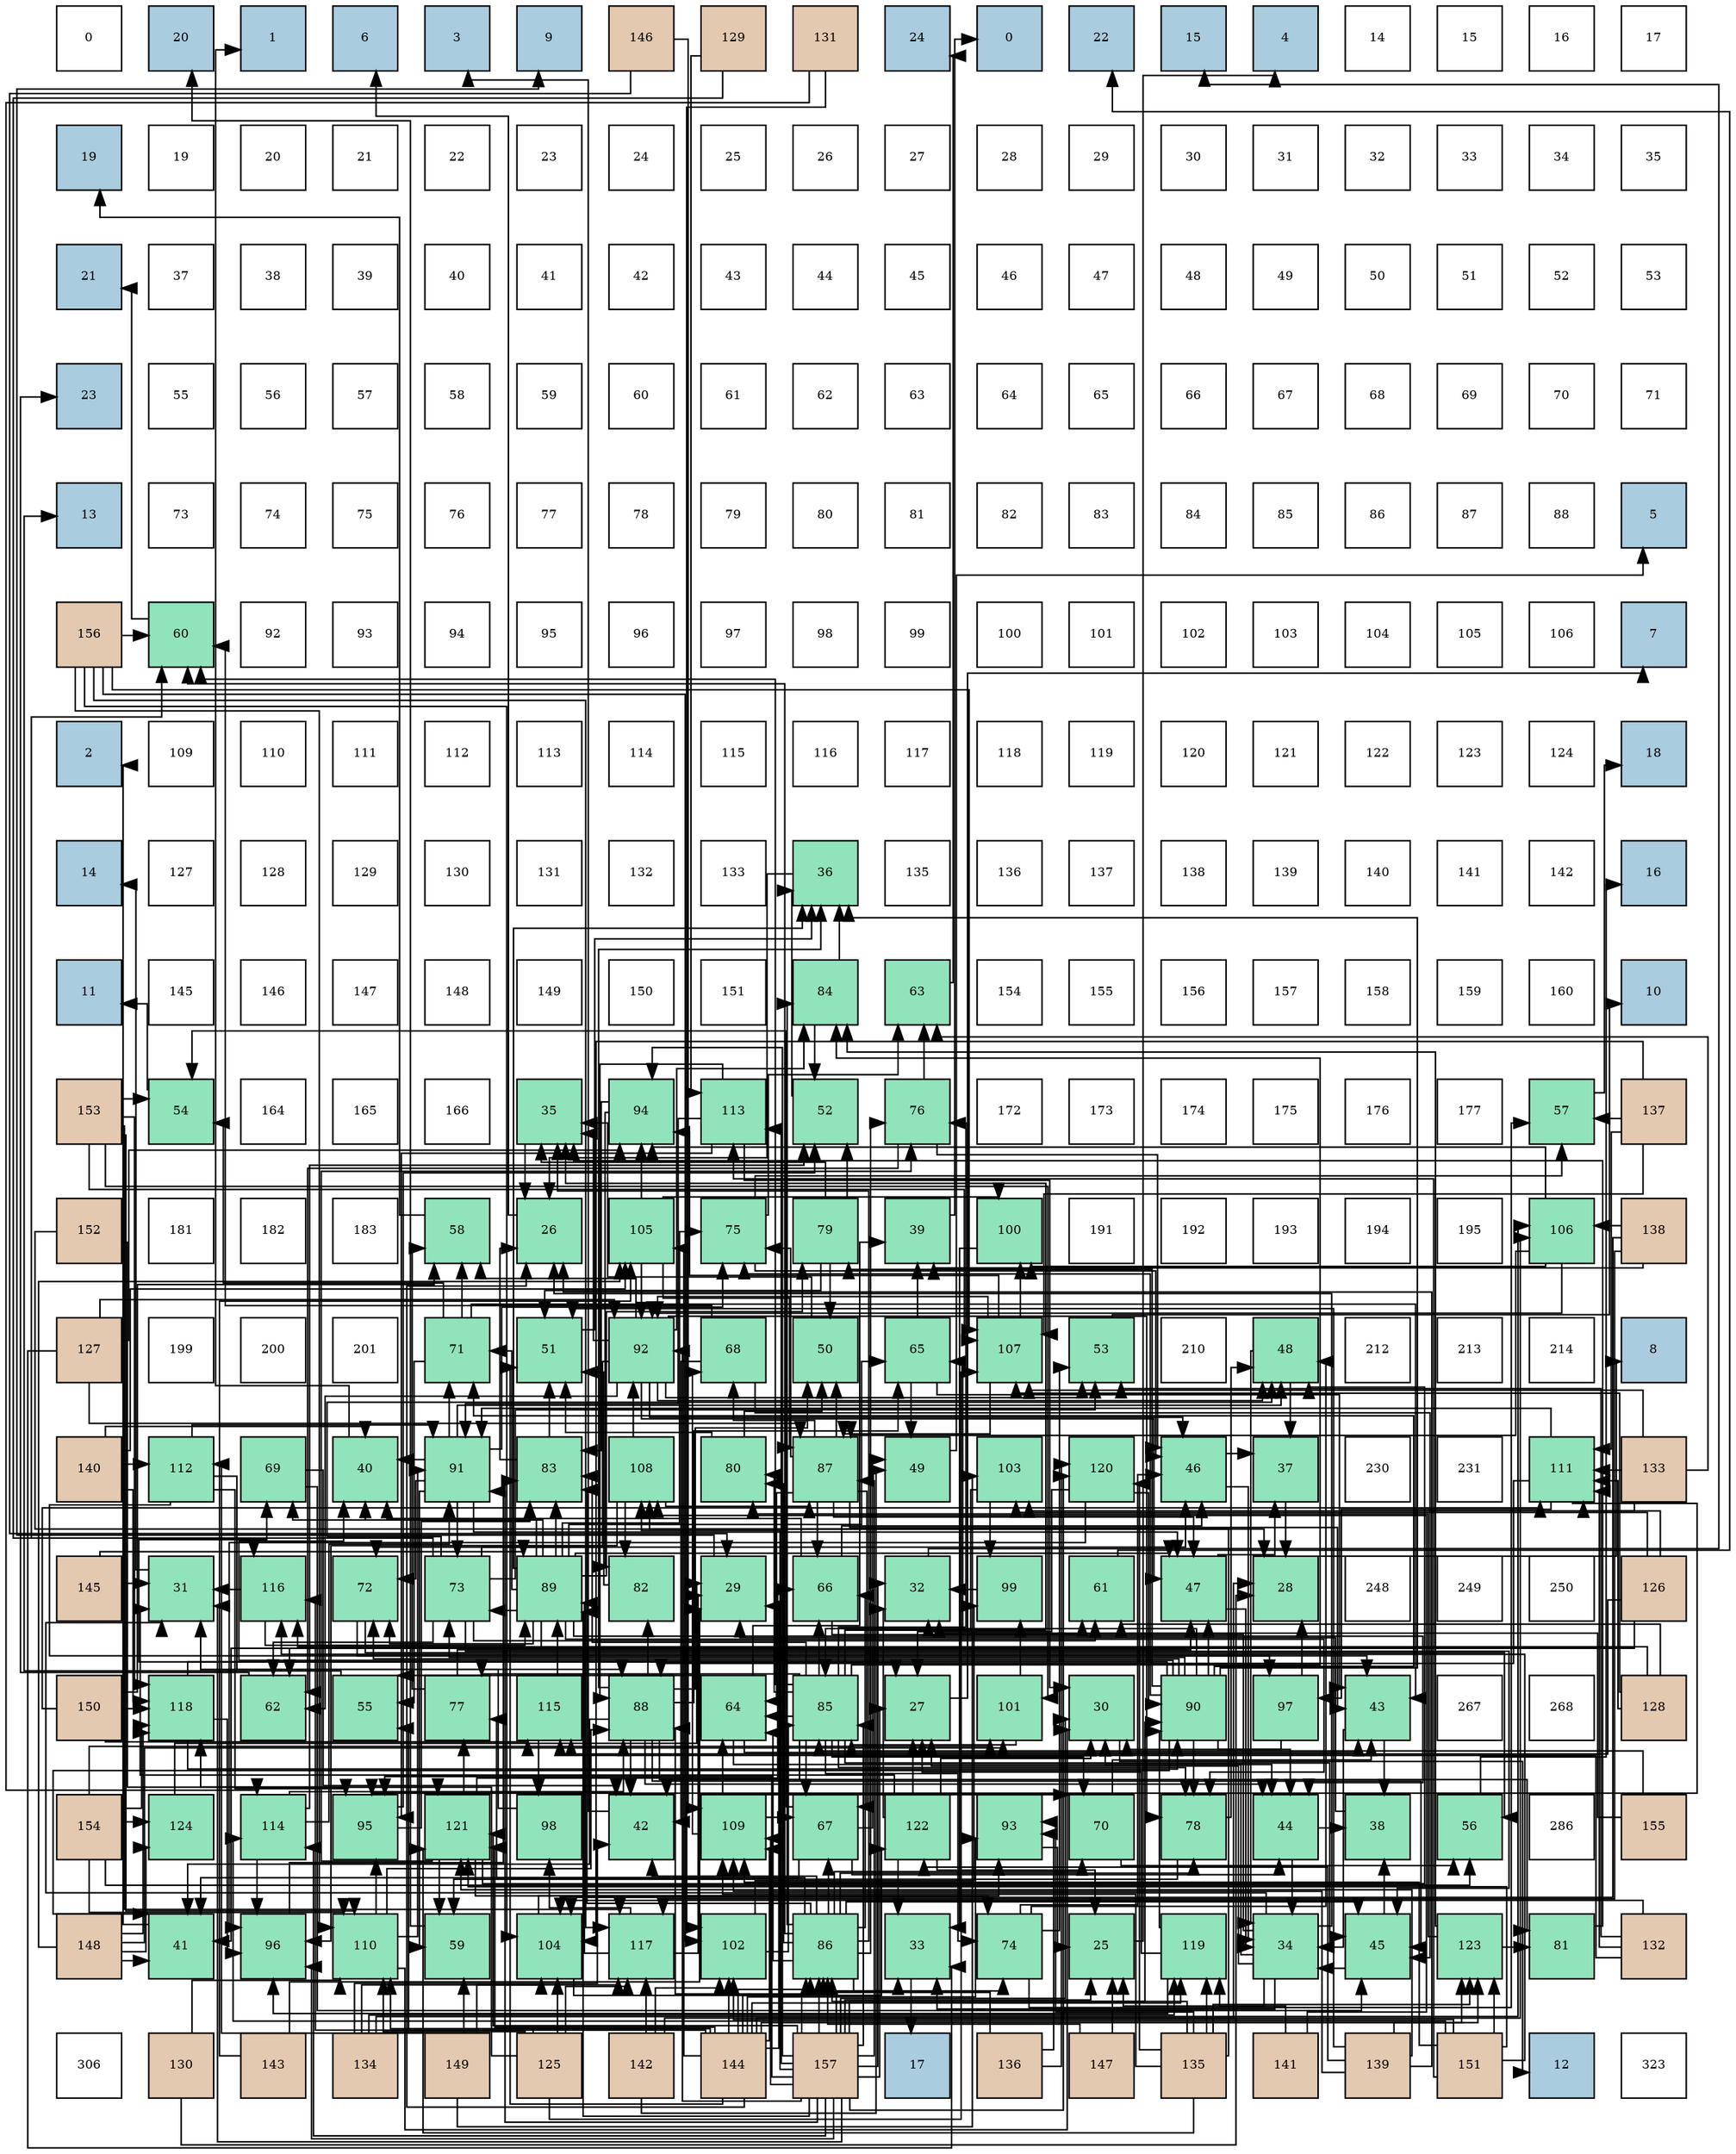 digraph layout{
 rankdir=TB;
 splines=ortho;
 node [style=filled shape=square fixedsize=true width=0.6];
0[label="0", fontsize=8, fillcolor="#ffffff"];
1[label="20", fontsize=8, fillcolor="#a9ccde"];
2[label="1", fontsize=8, fillcolor="#a9ccde"];
3[label="6", fontsize=8, fillcolor="#a9ccde"];
4[label="3", fontsize=8, fillcolor="#a9ccde"];
5[label="9", fontsize=8, fillcolor="#a9ccde"];
6[label="146", fontsize=8, fillcolor="#e3c9af"];
7[label="129", fontsize=8, fillcolor="#e3c9af"];
8[label="131", fontsize=8, fillcolor="#e3c9af"];
9[label="24", fontsize=8, fillcolor="#a9ccde"];
10[label="0", fontsize=8, fillcolor="#a9ccde"];
11[label="22", fontsize=8, fillcolor="#a9ccde"];
12[label="15", fontsize=8, fillcolor="#a9ccde"];
13[label="4", fontsize=8, fillcolor="#a9ccde"];
14[label="14", fontsize=8, fillcolor="#ffffff"];
15[label="15", fontsize=8, fillcolor="#ffffff"];
16[label="16", fontsize=8, fillcolor="#ffffff"];
17[label="17", fontsize=8, fillcolor="#ffffff"];
18[label="19", fontsize=8, fillcolor="#a9ccde"];
19[label="19", fontsize=8, fillcolor="#ffffff"];
20[label="20", fontsize=8, fillcolor="#ffffff"];
21[label="21", fontsize=8, fillcolor="#ffffff"];
22[label="22", fontsize=8, fillcolor="#ffffff"];
23[label="23", fontsize=8, fillcolor="#ffffff"];
24[label="24", fontsize=8, fillcolor="#ffffff"];
25[label="25", fontsize=8, fillcolor="#ffffff"];
26[label="26", fontsize=8, fillcolor="#ffffff"];
27[label="27", fontsize=8, fillcolor="#ffffff"];
28[label="28", fontsize=8, fillcolor="#ffffff"];
29[label="29", fontsize=8, fillcolor="#ffffff"];
30[label="30", fontsize=8, fillcolor="#ffffff"];
31[label="31", fontsize=8, fillcolor="#ffffff"];
32[label="32", fontsize=8, fillcolor="#ffffff"];
33[label="33", fontsize=8, fillcolor="#ffffff"];
34[label="34", fontsize=8, fillcolor="#ffffff"];
35[label="35", fontsize=8, fillcolor="#ffffff"];
36[label="21", fontsize=8, fillcolor="#a9ccde"];
37[label="37", fontsize=8, fillcolor="#ffffff"];
38[label="38", fontsize=8, fillcolor="#ffffff"];
39[label="39", fontsize=8, fillcolor="#ffffff"];
40[label="40", fontsize=8, fillcolor="#ffffff"];
41[label="41", fontsize=8, fillcolor="#ffffff"];
42[label="42", fontsize=8, fillcolor="#ffffff"];
43[label="43", fontsize=8, fillcolor="#ffffff"];
44[label="44", fontsize=8, fillcolor="#ffffff"];
45[label="45", fontsize=8, fillcolor="#ffffff"];
46[label="46", fontsize=8, fillcolor="#ffffff"];
47[label="47", fontsize=8, fillcolor="#ffffff"];
48[label="48", fontsize=8, fillcolor="#ffffff"];
49[label="49", fontsize=8, fillcolor="#ffffff"];
50[label="50", fontsize=8, fillcolor="#ffffff"];
51[label="51", fontsize=8, fillcolor="#ffffff"];
52[label="52", fontsize=8, fillcolor="#ffffff"];
53[label="53", fontsize=8, fillcolor="#ffffff"];
54[label="23", fontsize=8, fillcolor="#a9ccde"];
55[label="55", fontsize=8, fillcolor="#ffffff"];
56[label="56", fontsize=8, fillcolor="#ffffff"];
57[label="57", fontsize=8, fillcolor="#ffffff"];
58[label="58", fontsize=8, fillcolor="#ffffff"];
59[label="59", fontsize=8, fillcolor="#ffffff"];
60[label="60", fontsize=8, fillcolor="#ffffff"];
61[label="61", fontsize=8, fillcolor="#ffffff"];
62[label="62", fontsize=8, fillcolor="#ffffff"];
63[label="63", fontsize=8, fillcolor="#ffffff"];
64[label="64", fontsize=8, fillcolor="#ffffff"];
65[label="65", fontsize=8, fillcolor="#ffffff"];
66[label="66", fontsize=8, fillcolor="#ffffff"];
67[label="67", fontsize=8, fillcolor="#ffffff"];
68[label="68", fontsize=8, fillcolor="#ffffff"];
69[label="69", fontsize=8, fillcolor="#ffffff"];
70[label="70", fontsize=8, fillcolor="#ffffff"];
71[label="71", fontsize=8, fillcolor="#ffffff"];
72[label="13", fontsize=8, fillcolor="#a9ccde"];
73[label="73", fontsize=8, fillcolor="#ffffff"];
74[label="74", fontsize=8, fillcolor="#ffffff"];
75[label="75", fontsize=8, fillcolor="#ffffff"];
76[label="76", fontsize=8, fillcolor="#ffffff"];
77[label="77", fontsize=8, fillcolor="#ffffff"];
78[label="78", fontsize=8, fillcolor="#ffffff"];
79[label="79", fontsize=8, fillcolor="#ffffff"];
80[label="80", fontsize=8, fillcolor="#ffffff"];
81[label="81", fontsize=8, fillcolor="#ffffff"];
82[label="82", fontsize=8, fillcolor="#ffffff"];
83[label="83", fontsize=8, fillcolor="#ffffff"];
84[label="84", fontsize=8, fillcolor="#ffffff"];
85[label="85", fontsize=8, fillcolor="#ffffff"];
86[label="86", fontsize=8, fillcolor="#ffffff"];
87[label="87", fontsize=8, fillcolor="#ffffff"];
88[label="88", fontsize=8, fillcolor="#ffffff"];
89[label="5", fontsize=8, fillcolor="#a9ccde"];
90[label="156", fontsize=8, fillcolor="#e3c9af"];
91[label="60", fontsize=8, fillcolor="#91e3bb"];
92[label="92", fontsize=8, fillcolor="#ffffff"];
93[label="93", fontsize=8, fillcolor="#ffffff"];
94[label="94", fontsize=8, fillcolor="#ffffff"];
95[label="95", fontsize=8, fillcolor="#ffffff"];
96[label="96", fontsize=8, fillcolor="#ffffff"];
97[label="97", fontsize=8, fillcolor="#ffffff"];
98[label="98", fontsize=8, fillcolor="#ffffff"];
99[label="99", fontsize=8, fillcolor="#ffffff"];
100[label="100", fontsize=8, fillcolor="#ffffff"];
101[label="101", fontsize=8, fillcolor="#ffffff"];
102[label="102", fontsize=8, fillcolor="#ffffff"];
103[label="103", fontsize=8, fillcolor="#ffffff"];
104[label="104", fontsize=8, fillcolor="#ffffff"];
105[label="105", fontsize=8, fillcolor="#ffffff"];
106[label="106", fontsize=8, fillcolor="#ffffff"];
107[label="7", fontsize=8, fillcolor="#a9ccde"];
108[label="2", fontsize=8, fillcolor="#a9ccde"];
109[label="109", fontsize=8, fillcolor="#ffffff"];
110[label="110", fontsize=8, fillcolor="#ffffff"];
111[label="111", fontsize=8, fillcolor="#ffffff"];
112[label="112", fontsize=8, fillcolor="#ffffff"];
113[label="113", fontsize=8, fillcolor="#ffffff"];
114[label="114", fontsize=8, fillcolor="#ffffff"];
115[label="115", fontsize=8, fillcolor="#ffffff"];
116[label="116", fontsize=8, fillcolor="#ffffff"];
117[label="117", fontsize=8, fillcolor="#ffffff"];
118[label="118", fontsize=8, fillcolor="#ffffff"];
119[label="119", fontsize=8, fillcolor="#ffffff"];
120[label="120", fontsize=8, fillcolor="#ffffff"];
121[label="121", fontsize=8, fillcolor="#ffffff"];
122[label="122", fontsize=8, fillcolor="#ffffff"];
123[label="123", fontsize=8, fillcolor="#ffffff"];
124[label="124", fontsize=8, fillcolor="#ffffff"];
125[label="18", fontsize=8, fillcolor="#a9ccde"];
126[label="14", fontsize=8, fillcolor="#a9ccde"];
127[label="127", fontsize=8, fillcolor="#ffffff"];
128[label="128", fontsize=8, fillcolor="#ffffff"];
129[label="129", fontsize=8, fillcolor="#ffffff"];
130[label="130", fontsize=8, fillcolor="#ffffff"];
131[label="131", fontsize=8, fillcolor="#ffffff"];
132[label="132", fontsize=8, fillcolor="#ffffff"];
133[label="133", fontsize=8, fillcolor="#ffffff"];
134[label="36", fontsize=8, fillcolor="#91e3bb"];
135[label="135", fontsize=8, fillcolor="#ffffff"];
136[label="136", fontsize=8, fillcolor="#ffffff"];
137[label="137", fontsize=8, fillcolor="#ffffff"];
138[label="138", fontsize=8, fillcolor="#ffffff"];
139[label="139", fontsize=8, fillcolor="#ffffff"];
140[label="140", fontsize=8, fillcolor="#ffffff"];
141[label="141", fontsize=8, fillcolor="#ffffff"];
142[label="142", fontsize=8, fillcolor="#ffffff"];
143[label="16", fontsize=8, fillcolor="#a9ccde"];
144[label="11", fontsize=8, fillcolor="#a9ccde"];
145[label="145", fontsize=8, fillcolor="#ffffff"];
146[label="146", fontsize=8, fillcolor="#ffffff"];
147[label="147", fontsize=8, fillcolor="#ffffff"];
148[label="148", fontsize=8, fillcolor="#ffffff"];
149[label="149", fontsize=8, fillcolor="#ffffff"];
150[label="150", fontsize=8, fillcolor="#ffffff"];
151[label="151", fontsize=8, fillcolor="#ffffff"];
152[label="84", fontsize=8, fillcolor="#91e3bb"];
153[label="63", fontsize=8, fillcolor="#91e3bb"];
154[label="154", fontsize=8, fillcolor="#ffffff"];
155[label="155", fontsize=8, fillcolor="#ffffff"];
156[label="156", fontsize=8, fillcolor="#ffffff"];
157[label="157", fontsize=8, fillcolor="#ffffff"];
158[label="158", fontsize=8, fillcolor="#ffffff"];
159[label="159", fontsize=8, fillcolor="#ffffff"];
160[label="160", fontsize=8, fillcolor="#ffffff"];
161[label="10", fontsize=8, fillcolor="#a9ccde"];
162[label="153", fontsize=8, fillcolor="#e3c9af"];
163[label="54", fontsize=8, fillcolor="#91e3bb"];
164[label="164", fontsize=8, fillcolor="#ffffff"];
165[label="165", fontsize=8, fillcolor="#ffffff"];
166[label="166", fontsize=8, fillcolor="#ffffff"];
167[label="35", fontsize=8, fillcolor="#91e3bb"];
168[label="94", fontsize=8, fillcolor="#91e3bb"];
169[label="113", fontsize=8, fillcolor="#91e3bb"];
170[label="52", fontsize=8, fillcolor="#91e3bb"];
171[label="76", fontsize=8, fillcolor="#91e3bb"];
172[label="172", fontsize=8, fillcolor="#ffffff"];
173[label="173", fontsize=8, fillcolor="#ffffff"];
174[label="174", fontsize=8, fillcolor="#ffffff"];
175[label="175", fontsize=8, fillcolor="#ffffff"];
176[label="176", fontsize=8, fillcolor="#ffffff"];
177[label="177", fontsize=8, fillcolor="#ffffff"];
178[label="57", fontsize=8, fillcolor="#91e3bb"];
179[label="137", fontsize=8, fillcolor="#e3c9af"];
180[label="152", fontsize=8, fillcolor="#e3c9af"];
181[label="181", fontsize=8, fillcolor="#ffffff"];
182[label="182", fontsize=8, fillcolor="#ffffff"];
183[label="183", fontsize=8, fillcolor="#ffffff"];
184[label="58", fontsize=8, fillcolor="#91e3bb"];
185[label="26", fontsize=8, fillcolor="#91e3bb"];
186[label="105", fontsize=8, fillcolor="#91e3bb"];
187[label="75", fontsize=8, fillcolor="#91e3bb"];
188[label="79", fontsize=8, fillcolor="#91e3bb"];
189[label="39", fontsize=8, fillcolor="#91e3bb"];
190[label="100", fontsize=8, fillcolor="#91e3bb"];
191[label="191", fontsize=8, fillcolor="#ffffff"];
192[label="192", fontsize=8, fillcolor="#ffffff"];
193[label="193", fontsize=8, fillcolor="#ffffff"];
194[label="194", fontsize=8, fillcolor="#ffffff"];
195[label="195", fontsize=8, fillcolor="#ffffff"];
196[label="106", fontsize=8, fillcolor="#91e3bb"];
197[label="138", fontsize=8, fillcolor="#e3c9af"];
198[label="127", fontsize=8, fillcolor="#e3c9af"];
199[label="199", fontsize=8, fillcolor="#ffffff"];
200[label="200", fontsize=8, fillcolor="#ffffff"];
201[label="201", fontsize=8, fillcolor="#ffffff"];
202[label="71", fontsize=8, fillcolor="#91e3bb"];
203[label="51", fontsize=8, fillcolor="#91e3bb"];
204[label="92", fontsize=8, fillcolor="#91e3bb"];
205[label="68", fontsize=8, fillcolor="#91e3bb"];
206[label="50", fontsize=8, fillcolor="#91e3bb"];
207[label="65", fontsize=8, fillcolor="#91e3bb"];
208[label="107", fontsize=8, fillcolor="#91e3bb"];
209[label="53", fontsize=8, fillcolor="#91e3bb"];
210[label="210", fontsize=8, fillcolor="#ffffff"];
211[label="48", fontsize=8, fillcolor="#91e3bb"];
212[label="212", fontsize=8, fillcolor="#ffffff"];
213[label="213", fontsize=8, fillcolor="#ffffff"];
214[label="214", fontsize=8, fillcolor="#ffffff"];
215[label="8", fontsize=8, fillcolor="#a9ccde"];
216[label="140", fontsize=8, fillcolor="#e3c9af"];
217[label="112", fontsize=8, fillcolor="#91e3bb"];
218[label="69", fontsize=8, fillcolor="#91e3bb"];
219[label="40", fontsize=8, fillcolor="#91e3bb"];
220[label="91", fontsize=8, fillcolor="#91e3bb"];
221[label="83", fontsize=8, fillcolor="#91e3bb"];
222[label="108", fontsize=8, fillcolor="#91e3bb"];
223[label="80", fontsize=8, fillcolor="#91e3bb"];
224[label="87", fontsize=8, fillcolor="#91e3bb"];
225[label="49", fontsize=8, fillcolor="#91e3bb"];
226[label="103", fontsize=8, fillcolor="#91e3bb"];
227[label="120", fontsize=8, fillcolor="#91e3bb"];
228[label="46", fontsize=8, fillcolor="#91e3bb"];
229[label="37", fontsize=8, fillcolor="#91e3bb"];
230[label="230", fontsize=8, fillcolor="#ffffff"];
231[label="231", fontsize=8, fillcolor="#ffffff"];
232[label="111", fontsize=8, fillcolor="#91e3bb"];
233[label="133", fontsize=8, fillcolor="#e3c9af"];
234[label="145", fontsize=8, fillcolor="#e3c9af"];
235[label="31", fontsize=8, fillcolor="#91e3bb"];
236[label="116", fontsize=8, fillcolor="#91e3bb"];
237[label="72", fontsize=8, fillcolor="#91e3bb"];
238[label="73", fontsize=8, fillcolor="#91e3bb"];
239[label="89", fontsize=8, fillcolor="#91e3bb"];
240[label="82", fontsize=8, fillcolor="#91e3bb"];
241[label="29", fontsize=8, fillcolor="#91e3bb"];
242[label="66", fontsize=8, fillcolor="#91e3bb"];
243[label="32", fontsize=8, fillcolor="#91e3bb"];
244[label="99", fontsize=8, fillcolor="#91e3bb"];
245[label="61", fontsize=8, fillcolor="#91e3bb"];
246[label="47", fontsize=8, fillcolor="#91e3bb"];
247[label="28", fontsize=8, fillcolor="#91e3bb"];
248[label="248", fontsize=8, fillcolor="#ffffff"];
249[label="249", fontsize=8, fillcolor="#ffffff"];
250[label="250", fontsize=8, fillcolor="#ffffff"];
251[label="126", fontsize=8, fillcolor="#e3c9af"];
252[label="150", fontsize=8, fillcolor="#e3c9af"];
253[label="118", fontsize=8, fillcolor="#91e3bb"];
254[label="62", fontsize=8, fillcolor="#91e3bb"];
255[label="55", fontsize=8, fillcolor="#91e3bb"];
256[label="77", fontsize=8, fillcolor="#91e3bb"];
257[label="115", fontsize=8, fillcolor="#91e3bb"];
258[label="88", fontsize=8, fillcolor="#91e3bb"];
259[label="64", fontsize=8, fillcolor="#91e3bb"];
260[label="85", fontsize=8, fillcolor="#91e3bb"];
261[label="27", fontsize=8, fillcolor="#91e3bb"];
262[label="101", fontsize=8, fillcolor="#91e3bb"];
263[label="30", fontsize=8, fillcolor="#91e3bb"];
264[label="90", fontsize=8, fillcolor="#91e3bb"];
265[label="97", fontsize=8, fillcolor="#91e3bb"];
266[label="43", fontsize=8, fillcolor="#91e3bb"];
267[label="267", fontsize=8, fillcolor="#ffffff"];
268[label="268", fontsize=8, fillcolor="#ffffff"];
269[label="128", fontsize=8, fillcolor="#e3c9af"];
270[label="154", fontsize=8, fillcolor="#e3c9af"];
271[label="124", fontsize=8, fillcolor="#91e3bb"];
272[label="114", fontsize=8, fillcolor="#91e3bb"];
273[label="95", fontsize=8, fillcolor="#91e3bb"];
274[label="121", fontsize=8, fillcolor="#91e3bb"];
275[label="98", fontsize=8, fillcolor="#91e3bb"];
276[label="42", fontsize=8, fillcolor="#91e3bb"];
277[label="109", fontsize=8, fillcolor="#91e3bb"];
278[label="67", fontsize=8, fillcolor="#91e3bb"];
279[label="122", fontsize=8, fillcolor="#91e3bb"];
280[label="93", fontsize=8, fillcolor="#91e3bb"];
281[label="70", fontsize=8, fillcolor="#91e3bb"];
282[label="78", fontsize=8, fillcolor="#91e3bb"];
283[label="44", fontsize=8, fillcolor="#91e3bb"];
284[label="38", fontsize=8, fillcolor="#91e3bb"];
285[label="56", fontsize=8, fillcolor="#91e3bb"];
286[label="286", fontsize=8, fillcolor="#ffffff"];
287[label="155", fontsize=8, fillcolor="#e3c9af"];
288[label="148", fontsize=8, fillcolor="#e3c9af"];
289[label="41", fontsize=8, fillcolor="#91e3bb"];
290[label="96", fontsize=8, fillcolor="#91e3bb"];
291[label="110", fontsize=8, fillcolor="#91e3bb"];
292[label="59", fontsize=8, fillcolor="#91e3bb"];
293[label="104", fontsize=8, fillcolor="#91e3bb"];
294[label="117", fontsize=8, fillcolor="#91e3bb"];
295[label="102", fontsize=8, fillcolor="#91e3bb"];
296[label="86", fontsize=8, fillcolor="#91e3bb"];
297[label="33", fontsize=8, fillcolor="#91e3bb"];
298[label="74", fontsize=8, fillcolor="#91e3bb"];
299[label="25", fontsize=8, fillcolor="#91e3bb"];
300[label="119", fontsize=8, fillcolor="#91e3bb"];
301[label="34", fontsize=8, fillcolor="#91e3bb"];
302[label="45", fontsize=8, fillcolor="#91e3bb"];
303[label="123", fontsize=8, fillcolor="#91e3bb"];
304[label="81", fontsize=8, fillcolor="#91e3bb"];
305[label="132", fontsize=8, fillcolor="#e3c9af"];
306[label="306", fontsize=8, fillcolor="#ffffff"];
307[label="130", fontsize=8, fillcolor="#e3c9af"];
308[label="143", fontsize=8, fillcolor="#e3c9af"];
309[label="134", fontsize=8, fillcolor="#e3c9af"];
310[label="149", fontsize=8, fillcolor="#e3c9af"];
311[label="125", fontsize=8, fillcolor="#e3c9af"];
312[label="142", fontsize=8, fillcolor="#e3c9af"];
313[label="144", fontsize=8, fillcolor="#e3c9af"];
314[label="157", fontsize=8, fillcolor="#e3c9af"];
315[label="17", fontsize=8, fillcolor="#a9ccde"];
316[label="136", fontsize=8, fillcolor="#e3c9af"];
317[label="147", fontsize=8, fillcolor="#e3c9af"];
318[label="135", fontsize=8, fillcolor="#e3c9af"];
319[label="141", fontsize=8, fillcolor="#e3c9af"];
320[label="139", fontsize=8, fillcolor="#e3c9af"];
321[label="151", fontsize=8, fillcolor="#e3c9af"];
322[label="12", fontsize=8, fillcolor="#a9ccde"];
323[label="323", fontsize=8, fillcolor="#ffffff"];
edge [constraint=false, style=vis];299 -> 13;
185 -> 3;
261 -> 107;
247 -> 215;
241 -> 5;
263 -> 322;
235 -> 126;
243 -> 12;
297 -> 315;
301 -> 299;
301 -> 185;
301 -> 261;
301 -> 263;
301 -> 235;
301 -> 243;
301 -> 297;
167 -> 185;
134 -> 185;
229 -> 247;
284 -> 241;
189 -> 10;
219 -> 2;
289 -> 108;
276 -> 4;
266 -> 301;
266 -> 284;
283 -> 301;
283 -> 284;
302 -> 301;
302 -> 284;
228 -> 301;
228 -> 229;
246 -> 301;
246 -> 229;
211 -> 301;
211 -> 229;
225 -> 89;
206 -> 167;
203 -> 134;
170 -> 134;
209 -> 161;
163 -> 144;
255 -> 72;
285 -> 143;
178 -> 125;
184 -> 18;
292 -> 1;
91 -> 36;
245 -> 11;
254 -> 54;
153 -> 9;
259 -> 189;
259 -> 266;
259 -> 283;
259 -> 255;
207 -> 189;
207 -> 266;
207 -> 225;
242 -> 219;
242 -> 228;
242 -> 245;
278 -> 289;
278 -> 283;
278 -> 225;
278 -> 163;
205 -> 276;
205 -> 302;
205 -> 91;
218 -> 276;
218 -> 302;
281 -> 266;
281 -> 285;
202 -> 266;
202 -> 163;
202 -> 255;
202 -> 184;
237 -> 266;
237 -> 285;
238 -> 302;
238 -> 228;
238 -> 211;
238 -> 209;
238 -> 91;
238 -> 245;
238 -> 254;
298 -> 228;
298 -> 211;
298 -> 209;
298 -> 178;
187 -> 228;
187 -> 178;
187 -> 153;
171 -> 228;
171 -> 254;
171 -> 153;
256 -> 246;
256 -> 184;
282 -> 211;
282 -> 292;
188 -> 167;
188 -> 206;
188 -> 203;
188 -> 170;
223 -> 206;
223 -> 203;
304 -> 167;
240 -> 203;
221 -> 185;
221 -> 203;
152 -> 134;
152 -> 170;
260 -> 167;
260 -> 276;
260 -> 302;
260 -> 91;
260 -> 259;
260 -> 242;
260 -> 278;
260 -> 281;
260 -> 298;
260 -> 171;
260 -> 256;
260 -> 282;
260 -> 223;
260 -> 221;
260 -> 152;
296 -> 167;
296 -> 276;
296 -> 302;
296 -> 91;
296 -> 259;
296 -> 242;
296 -> 278;
296 -> 281;
296 -> 298;
296 -> 171;
296 -> 256;
296 -> 282;
296 -> 223;
296 -> 221;
296 -> 152;
224 -> 266;
224 -> 246;
224 -> 206;
224 -> 259;
224 -> 242;
224 -> 278;
224 -> 205;
224 -> 187;
258 -> 134;
258 -> 289;
258 -> 276;
258 -> 283;
258 -> 302;
258 -> 206;
258 -> 207;
258 -> 304;
258 -> 240;
239 -> 134;
239 -> 219;
239 -> 289;
239 -> 283;
239 -> 246;
239 -> 207;
239 -> 218;
239 -> 202;
239 -> 237;
239 -> 238;
239 -> 187;
239 -> 282;
239 -> 188;
239 -> 221;
264 -> 134;
264 -> 219;
264 -> 289;
264 -> 283;
264 -> 246;
264 -> 207;
264 -> 218;
264 -> 202;
264 -> 237;
264 -> 238;
264 -> 187;
264 -> 282;
264 -> 188;
220 -> 219;
220 -> 246;
220 -> 211;
220 -> 292;
220 -> 202;
220 -> 237;
220 -> 238;
220 -> 187;
204 -> 167;
204 -> 228;
204 -> 246;
204 -> 211;
204 -> 209;
204 -> 184;
204 -> 254;
204 -> 237;
204 -> 282;
204 -> 152;
280 -> 299;
168 -> 240;
168 -> 221;
273 -> 170;
273 -> 221;
290 -> 221;
265 -> 247;
265 -> 263;
275 -> 235;
244 -> 243;
190 -> 297;
262 -> 260;
262 -> 244;
295 -> 260;
295 -> 244;
226 -> 260;
226 -> 244;
293 -> 296;
293 -> 280;
186 -> 224;
186 -> 204;
186 -> 168;
186 -> 190;
196 -> 224;
196 -> 204;
196 -> 168;
196 -> 190;
208 -> 224;
208 -> 204;
208 -> 168;
208 -> 190;
222 -> 240;
222 -> 224;
222 -> 204;
222 -> 290;
277 -> 259;
277 -> 278;
277 -> 205;
277 -> 281;
291 -> 263;
291 -> 258;
291 -> 220;
291 -> 273;
232 -> 258;
232 -> 220;
232 -> 273;
232 -> 265;
217 -> 258;
217 -> 220;
217 -> 273;
217 -> 265;
169 -> 263;
169 -> 258;
169 -> 220;
169 -> 273;
272 -> 170;
272 -> 258;
272 -> 220;
272 -> 290;
257 -> 239;
257 -> 275;
236 -> 235;
236 -> 239;
294 -> 241;
294 -> 239;
294 -> 275;
253 -> 261;
253 -> 264;
253 -> 290;
300 -> 261;
300 -> 264;
300 -> 290;
227 -> 261;
227 -> 264;
227 -> 290;
274 -> 211;
274 -> 292;
274 -> 242;
274 -> 298;
274 -> 171;
274 -> 256;
279 -> 299;
279 -> 261;
279 -> 263;
279 -> 235;
279 -> 243;
279 -> 297;
303 -> 223;
303 -> 304;
303 -> 152;
271 -> 241;
311 -> 255;
311 -> 293;
311 -> 208;
311 -> 291;
311 -> 294;
311 -> 253;
251 -> 254;
251 -> 226;
251 -> 232;
251 -> 257;
198 -> 297;
198 -> 224;
198 -> 204;
198 -> 168;
269 -> 245;
269 -> 208;
269 -> 232;
269 -> 236;
7 -> 169;
7 -> 236;
307 -> 247;
307 -> 291;
8 -> 295;
8 -> 272;
305 -> 209;
305 -> 293;
305 -> 232;
305 -> 257;
233 -> 153;
233 -> 226;
233 -> 208;
233 -> 232;
309 -> 276;
309 -> 196;
309 -> 294;
309 -> 300;
318 -> 296;
318 -> 280;
318 -> 222;
318 -> 277;
318 -> 300;
318 -> 227;
318 -> 274;
318 -> 303;
316 -> 296;
316 -> 280;
316 -> 227;
179 -> 178;
179 -> 293;
179 -> 208;
179 -> 232;
197 -> 189;
197 -> 293;
197 -> 196;
197 -> 294;
320 -> 185;
320 -> 203;
320 -> 277;
320 -> 274;
320 -> 279;
320 -> 303;
216 -> 219;
216 -> 186;
216 -> 217;
216 -> 253;
319 -> 222;
319 -> 300;
312 -> 225;
312 -> 295;
312 -> 196;
312 -> 294;
308 -> 241;
308 -> 186;
313 -> 185;
313 -> 247;
313 -> 241;
313 -> 203;
313 -> 296;
313 -> 280;
313 -> 295;
313 -> 186;
313 -> 277;
313 -> 291;
313 -> 236;
313 -> 300;
313 -> 274;
313 -> 279;
313 -> 303;
234 -> 235;
234 -> 239;
6 -> 241;
6 -> 277;
317 -> 299;
317 -> 296;
288 -> 289;
288 -> 262;
288 -> 186;
288 -> 253;
288 -> 271;
310 -> 292;
310 -> 226;
310 -> 293;
310 -> 217;
252 -> 184;
252 -> 232;
252 -> 257;
252 -> 253;
321 -> 295;
321 -> 277;
321 -> 169;
321 -> 272;
321 -> 236;
321 -> 274;
321 -> 303;
180 -> 247;
180 -> 274;
162 -> 163;
162 -> 262;
162 -> 208;
162 -> 291;
162 -> 294;
162 -> 253;
270 -> 285;
270 -> 262;
270 -> 291;
270 -> 253;
270 -> 271;
287 -> 243;
287 -> 260;
90 -> 91;
90 -> 295;
90 -> 293;
90 -> 208;
90 -> 291;
90 -> 294;
314 -> 299;
314 -> 261;
314 -> 263;
314 -> 235;
314 -> 243;
314 -> 297;
314 -> 260;
314 -> 296;
314 -> 224;
314 -> 258;
314 -> 239;
314 -> 264;
314 -> 220;
314 -> 204;
314 -> 168;
314 -> 273;
314 -> 290;
314 -> 222;
314 -> 277;
314 -> 169;
314 -> 272;
314 -> 227;
314 -> 274;
edge [constraint=true, style=invis];
0 -> 18 -> 36 -> 54 -> 72 -> 90 -> 108 -> 126 -> 144 -> 162 -> 180 -> 198 -> 216 -> 234 -> 252 -> 270 -> 288 -> 306;
1 -> 19 -> 37 -> 55 -> 73 -> 91 -> 109 -> 127 -> 145 -> 163 -> 181 -> 199 -> 217 -> 235 -> 253 -> 271 -> 289 -> 307;
2 -> 20 -> 38 -> 56 -> 74 -> 92 -> 110 -> 128 -> 146 -> 164 -> 182 -> 200 -> 218 -> 236 -> 254 -> 272 -> 290 -> 308;
3 -> 21 -> 39 -> 57 -> 75 -> 93 -> 111 -> 129 -> 147 -> 165 -> 183 -> 201 -> 219 -> 237 -> 255 -> 273 -> 291 -> 309;
4 -> 22 -> 40 -> 58 -> 76 -> 94 -> 112 -> 130 -> 148 -> 166 -> 184 -> 202 -> 220 -> 238 -> 256 -> 274 -> 292 -> 310;
5 -> 23 -> 41 -> 59 -> 77 -> 95 -> 113 -> 131 -> 149 -> 167 -> 185 -> 203 -> 221 -> 239 -> 257 -> 275 -> 293 -> 311;
6 -> 24 -> 42 -> 60 -> 78 -> 96 -> 114 -> 132 -> 150 -> 168 -> 186 -> 204 -> 222 -> 240 -> 258 -> 276 -> 294 -> 312;
7 -> 25 -> 43 -> 61 -> 79 -> 97 -> 115 -> 133 -> 151 -> 169 -> 187 -> 205 -> 223 -> 241 -> 259 -> 277 -> 295 -> 313;
8 -> 26 -> 44 -> 62 -> 80 -> 98 -> 116 -> 134 -> 152 -> 170 -> 188 -> 206 -> 224 -> 242 -> 260 -> 278 -> 296 -> 314;
9 -> 27 -> 45 -> 63 -> 81 -> 99 -> 117 -> 135 -> 153 -> 171 -> 189 -> 207 -> 225 -> 243 -> 261 -> 279 -> 297 -> 315;
10 -> 28 -> 46 -> 64 -> 82 -> 100 -> 118 -> 136 -> 154 -> 172 -> 190 -> 208 -> 226 -> 244 -> 262 -> 280 -> 298 -> 316;
11 -> 29 -> 47 -> 65 -> 83 -> 101 -> 119 -> 137 -> 155 -> 173 -> 191 -> 209 -> 227 -> 245 -> 263 -> 281 -> 299 -> 317;
12 -> 30 -> 48 -> 66 -> 84 -> 102 -> 120 -> 138 -> 156 -> 174 -> 192 -> 210 -> 228 -> 246 -> 264 -> 282 -> 300 -> 318;
13 -> 31 -> 49 -> 67 -> 85 -> 103 -> 121 -> 139 -> 157 -> 175 -> 193 -> 211 -> 229 -> 247 -> 265 -> 283 -> 301 -> 319;
14 -> 32 -> 50 -> 68 -> 86 -> 104 -> 122 -> 140 -> 158 -> 176 -> 194 -> 212 -> 230 -> 248 -> 266 -> 284 -> 302 -> 320;
15 -> 33 -> 51 -> 69 -> 87 -> 105 -> 123 -> 141 -> 159 -> 177 -> 195 -> 213 -> 231 -> 249 -> 267 -> 285 -> 303 -> 321;
16 -> 34 -> 52 -> 70 -> 88 -> 106 -> 124 -> 142 -> 160 -> 178 -> 196 -> 214 -> 232 -> 250 -> 268 -> 286 -> 304 -> 322;
17 -> 35 -> 53 -> 71 -> 89 -> 107 -> 125 -> 143 -> 161 -> 179 -> 197 -> 215 -> 233 -> 251 -> 269 -> 287 -> 305 -> 323;
rank = same {0 -> 1 -> 2 -> 3 -> 4 -> 5 -> 6 -> 7 -> 8 -> 9 -> 10 -> 11 -> 12 -> 13 -> 14 -> 15 -> 16 -> 17};
rank = same {18 -> 19 -> 20 -> 21 -> 22 -> 23 -> 24 -> 25 -> 26 -> 27 -> 28 -> 29 -> 30 -> 31 -> 32 -> 33 -> 34 -> 35};
rank = same {36 -> 37 -> 38 -> 39 -> 40 -> 41 -> 42 -> 43 -> 44 -> 45 -> 46 -> 47 -> 48 -> 49 -> 50 -> 51 -> 52 -> 53};
rank = same {54 -> 55 -> 56 -> 57 -> 58 -> 59 -> 60 -> 61 -> 62 -> 63 -> 64 -> 65 -> 66 -> 67 -> 68 -> 69 -> 70 -> 71};
rank = same {72 -> 73 -> 74 -> 75 -> 76 -> 77 -> 78 -> 79 -> 80 -> 81 -> 82 -> 83 -> 84 -> 85 -> 86 -> 87 -> 88 -> 89};
rank = same {90 -> 91 -> 92 -> 93 -> 94 -> 95 -> 96 -> 97 -> 98 -> 99 -> 100 -> 101 -> 102 -> 103 -> 104 -> 105 -> 106 -> 107};
rank = same {108 -> 109 -> 110 -> 111 -> 112 -> 113 -> 114 -> 115 -> 116 -> 117 -> 118 -> 119 -> 120 -> 121 -> 122 -> 123 -> 124 -> 125};
rank = same {126 -> 127 -> 128 -> 129 -> 130 -> 131 -> 132 -> 133 -> 134 -> 135 -> 136 -> 137 -> 138 -> 139 -> 140 -> 141 -> 142 -> 143};
rank = same {144 -> 145 -> 146 -> 147 -> 148 -> 149 -> 150 -> 151 -> 152 -> 153 -> 154 -> 155 -> 156 -> 157 -> 158 -> 159 -> 160 -> 161};
rank = same {162 -> 163 -> 164 -> 165 -> 166 -> 167 -> 168 -> 169 -> 170 -> 171 -> 172 -> 173 -> 174 -> 175 -> 176 -> 177 -> 178 -> 179};
rank = same {180 -> 181 -> 182 -> 183 -> 184 -> 185 -> 186 -> 187 -> 188 -> 189 -> 190 -> 191 -> 192 -> 193 -> 194 -> 195 -> 196 -> 197};
rank = same {198 -> 199 -> 200 -> 201 -> 202 -> 203 -> 204 -> 205 -> 206 -> 207 -> 208 -> 209 -> 210 -> 211 -> 212 -> 213 -> 214 -> 215};
rank = same {216 -> 217 -> 218 -> 219 -> 220 -> 221 -> 222 -> 223 -> 224 -> 225 -> 226 -> 227 -> 228 -> 229 -> 230 -> 231 -> 232 -> 233};
rank = same {234 -> 235 -> 236 -> 237 -> 238 -> 239 -> 240 -> 241 -> 242 -> 243 -> 244 -> 245 -> 246 -> 247 -> 248 -> 249 -> 250 -> 251};
rank = same {252 -> 253 -> 254 -> 255 -> 256 -> 257 -> 258 -> 259 -> 260 -> 261 -> 262 -> 263 -> 264 -> 265 -> 266 -> 267 -> 268 -> 269};
rank = same {270 -> 271 -> 272 -> 273 -> 274 -> 275 -> 276 -> 277 -> 278 -> 279 -> 280 -> 281 -> 282 -> 283 -> 284 -> 285 -> 286 -> 287};
rank = same {288 -> 289 -> 290 -> 291 -> 292 -> 293 -> 294 -> 295 -> 296 -> 297 -> 298 -> 299 -> 300 -> 301 -> 302 -> 303 -> 304 -> 305};
rank = same {306 -> 307 -> 308 -> 309 -> 310 -> 311 -> 312 -> 313 -> 314 -> 315 -> 316 -> 317 -> 318 -> 319 -> 320 -> 321 -> 322 -> 323};
}